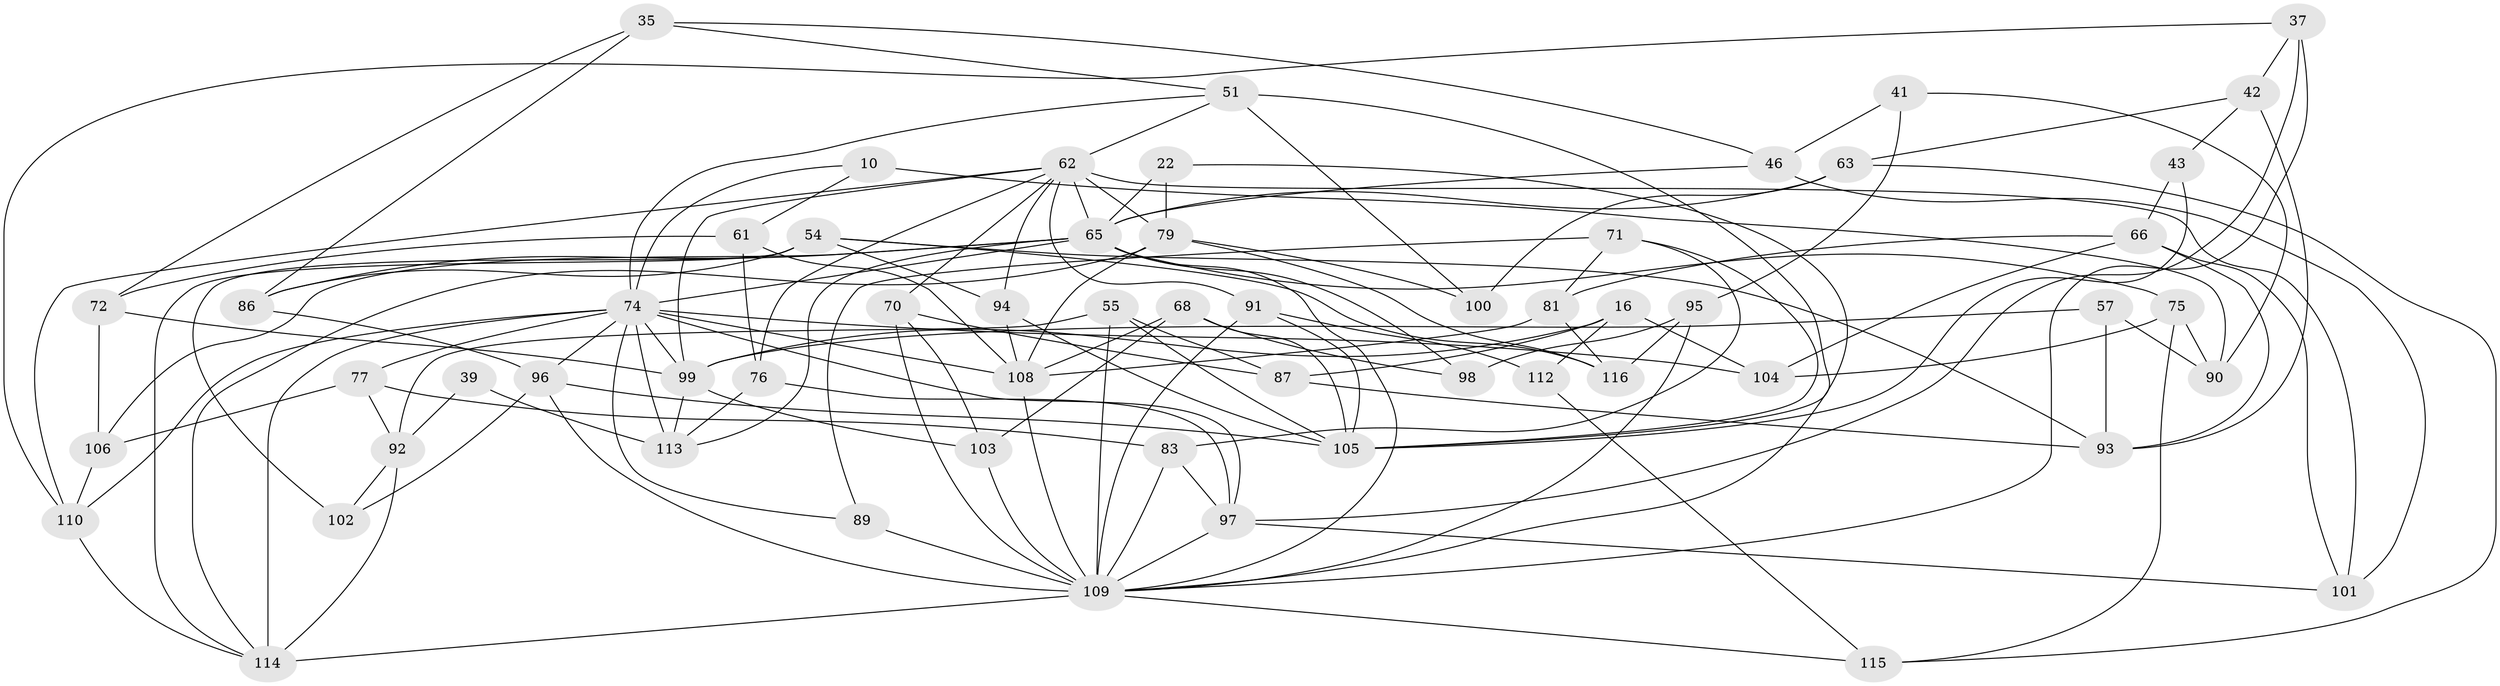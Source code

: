 // original degree distribution, {4: 1.0}
// Generated by graph-tools (version 1.1) at 2025/02/03/04/25 22:02:24]
// undirected, 58 vertices, 139 edges
graph export_dot {
graph [start="1"]
  node [color=gray90,style=filled];
  10;
  16 [super="+12"];
  22;
  35;
  37;
  39;
  41;
  42;
  43;
  46;
  51 [super="+47"];
  54 [super="+45+28"];
  55;
  57;
  61;
  62 [super="+32+50"];
  63;
  65 [super="+53+44"];
  66 [super="+18"];
  68;
  70;
  71;
  72;
  74 [super="+11+33+59+26"];
  75;
  76;
  77;
  79 [super="+21+67"];
  81;
  83;
  86;
  87;
  89;
  90 [super="+85"];
  91;
  92 [super="+52"];
  93 [super="+14"];
  94 [super="+82"];
  95 [super="+69"];
  96 [super="+58"];
  97 [super="+19+34"];
  98;
  99 [super="+9+88"];
  100;
  101;
  102;
  103;
  104 [super="+73"];
  105 [super="+23+56"];
  106;
  108 [super="+40"];
  109 [super="+64+107"];
  110 [super="+78"];
  112;
  113 [super="+36"];
  114 [super="+4+84+111"];
  115;
  116;
  10 -- 90 [weight=2];
  10 -- 61;
  10 -- 74;
  16 -- 112 [weight=2];
  16 -- 87;
  16 -- 104;
  16 -- 99 [weight=2];
  22 -- 79 [weight=2];
  22 -- 65;
  22 -- 109;
  35 -- 86;
  35 -- 46;
  35 -- 72;
  35 -- 51;
  37 -- 42;
  37 -- 97;
  37 -- 110;
  37 -- 109;
  39 -- 92 [weight=2];
  39 -- 113 [weight=2];
  41 -- 46;
  41 -- 95 [weight=2];
  41 -- 90;
  42 -- 43;
  42 -- 63;
  42 -- 93;
  43 -- 66 [weight=2];
  43 -- 105;
  46 -- 101;
  46 -- 65;
  51 -- 100 [weight=2];
  51 -- 105;
  51 -- 62;
  51 -- 74;
  54 -- 86;
  54 -- 93 [weight=2];
  54 -- 94 [weight=2];
  54 -- 102;
  54 -- 114;
  54 -- 116;
  55 -- 87;
  55 -- 92;
  55 -- 105;
  55 -- 109;
  57 -- 90 [weight=2];
  57 -- 99;
  57 -- 93;
  61 -- 72;
  61 -- 76;
  61 -- 108;
  62 -- 94 [weight=2];
  62 -- 99;
  62 -- 65 [weight=4];
  62 -- 101;
  62 -- 70;
  62 -- 76;
  62 -- 110 [weight=2];
  62 -- 91;
  62 -- 79 [weight=2];
  63 -- 115;
  63 -- 100;
  63 -- 65;
  65 -- 106;
  65 -- 113;
  65 -- 86;
  65 -- 74;
  65 -- 98;
  65 -- 75;
  65 -- 109 [weight=3];
  66 -- 81;
  66 -- 101;
  66 -- 93;
  66 -- 104;
  68 -- 98;
  68 -- 103;
  68 -- 108;
  68 -- 105;
  70 -- 103;
  70 -- 109;
  70 -- 87;
  71 -- 83;
  71 -- 89;
  71 -- 81;
  71 -- 105;
  72 -- 106;
  72 -- 99;
  74 -- 97 [weight=2];
  74 -- 104 [weight=3];
  74 -- 99;
  74 -- 114 [weight=2];
  74 -- 108 [weight=2];
  74 -- 77;
  74 -- 113;
  74 -- 89;
  74 -- 96;
  74 -- 110;
  75 -- 115;
  75 -- 90;
  75 -- 104;
  76 -- 97;
  76 -- 113;
  77 -- 92;
  77 -- 106;
  77 -- 83;
  79 -- 116;
  79 -- 114 [weight=2];
  79 -- 100;
  79 -- 108 [weight=2];
  81 -- 116;
  81 -- 108;
  83 -- 97;
  83 -- 109;
  86 -- 96;
  87 -- 93;
  89 -- 109 [weight=2];
  91 -- 112;
  91 -- 105;
  91 -- 109;
  92 -- 114 [weight=2];
  92 -- 102 [weight=2];
  94 -- 108;
  94 -- 105;
  95 -- 116;
  95 -- 98 [weight=2];
  95 -- 109;
  96 -- 102;
  96 -- 105;
  96 -- 109 [weight=2];
  97 -- 101;
  97 -- 109 [weight=2];
  99 -- 103;
  99 -- 113;
  103 -- 109;
  106 -- 110;
  108 -- 109 [weight=2];
  109 -- 115;
  109 -- 114 [weight=2];
  110 -- 114;
  112 -- 115;
}
